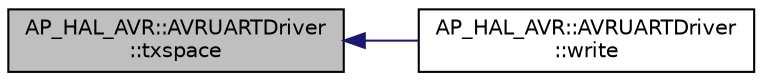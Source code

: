 digraph "AP_HAL_AVR::AVRUARTDriver::txspace"
{
 // INTERACTIVE_SVG=YES
  edge [fontname="Helvetica",fontsize="10",labelfontname="Helvetica",labelfontsize="10"];
  node [fontname="Helvetica",fontsize="10",shape=record];
  rankdir="LR";
  Node1 [label="AP_HAL_AVR::AVRUARTDriver\l::txspace",height=0.2,width=0.4,color="black", fillcolor="grey75", style="filled" fontcolor="black"];
  Node1 -> Node2 [dir="back",color="midnightblue",fontsize="10",style="solid",fontname="Helvetica"];
  Node2 [label="AP_HAL_AVR::AVRUARTDriver\l::write",height=0.2,width=0.4,color="black", fillcolor="white", style="filled",URL="$classAP__HAL__AVR_1_1AVRUARTDriver.html#a577e9ca8db753be160d16d65802613fa"];
}
